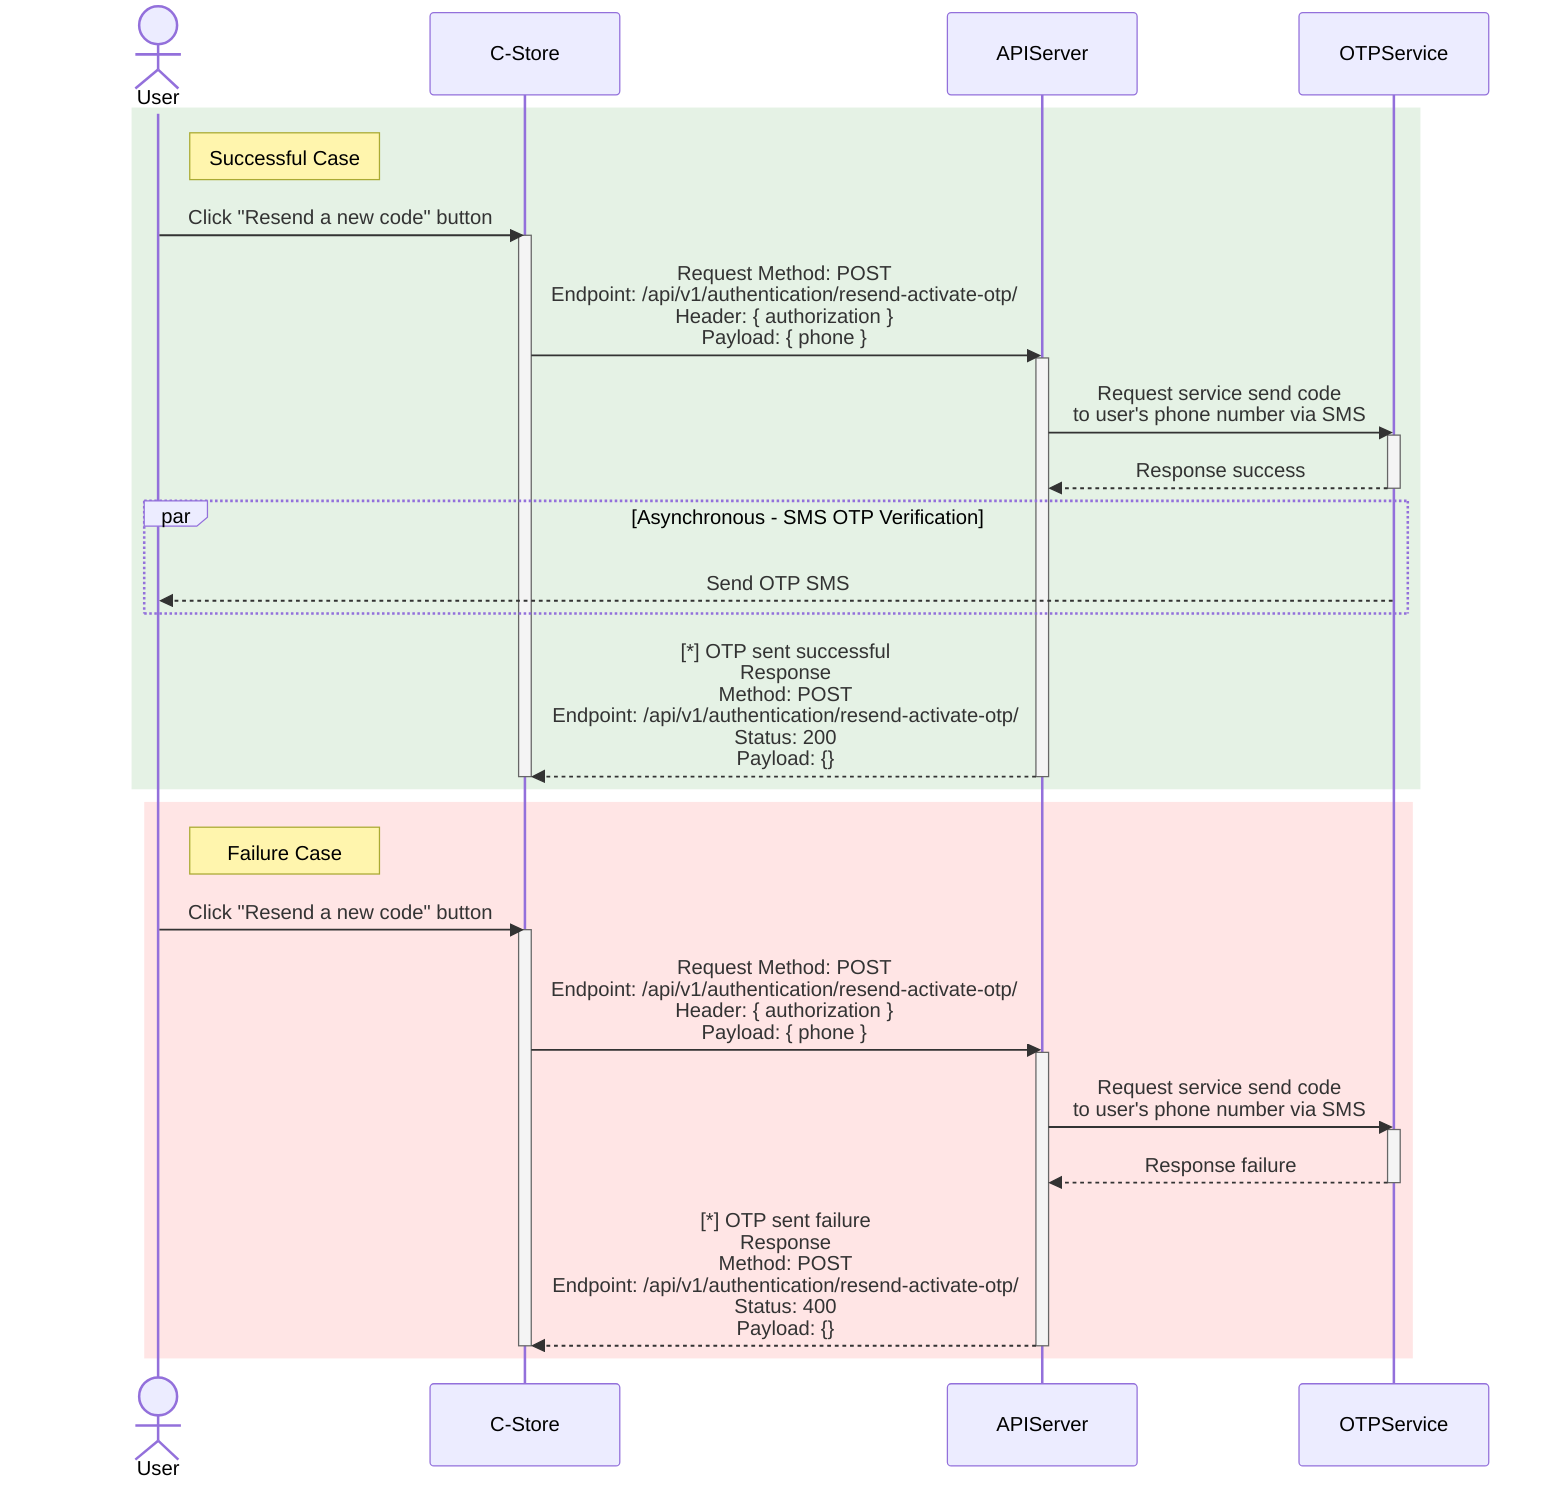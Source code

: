 sequenceDiagram
    actor User
    participant C-Store
    participant APIServer
    participant OTPService

    rect rgba(0, 128, 0, 0.1)
        note right of User: Successful Case
        User->>C-Store: Click "Resend a new code" button
        activate C-Store
        C-Store->>APIServer: Request Method: POST<br>Endpoint: /api/v1/authentication/resend-activate-otp/<br>Header: { authorization }<br>Payload: { phone }
        activate APIServer
        APIServer->>OTPService: Request service send code<br>to user's phone number via SMS
        activate OTPService
        OTPService-->>APIServer: Response success
        deactivate OTPService

        par Asynchronous - SMS OTP Verification
            OTPService-->>User: Send OTP SMS
        end

        APIServer-->>C-Store: [*] OTP sent successful<br>Response<br>Method: POST<br>Endpoint: /api/v1/authentication/resend-activate-otp/<br>Status: 200<br>Payload: {}
        deactivate APIServer
        deactivate C-Store
    end

    rect rgba(255, 0, 0, 0.1)
        note right of User: Failure Case
        User->>C-Store: Click "Resend a new code" button
        activate C-Store
        C-Store->>APIServer: Request Method: POST<br>Endpoint: /api/v1/authentication/resend-activate-otp/<br>Header: { authorization }<br>Payload: { phone }
        activate APIServer
        APIServer->>OTPService: Request service send code<br>to user's phone number via SMS
        activate OTPService
        OTPService-->>APIServer: Response failure
        deactivate OTPService
        APIServer-->>C-Store: [*] OTP sent failure<br>Response<br>Method: POST<br>Endpoint: /api/v1/authentication/resend-activate-otp/<br>Status: 400<br>Payload: {}
        deactivate APIServer
        deactivate C-Store
    end